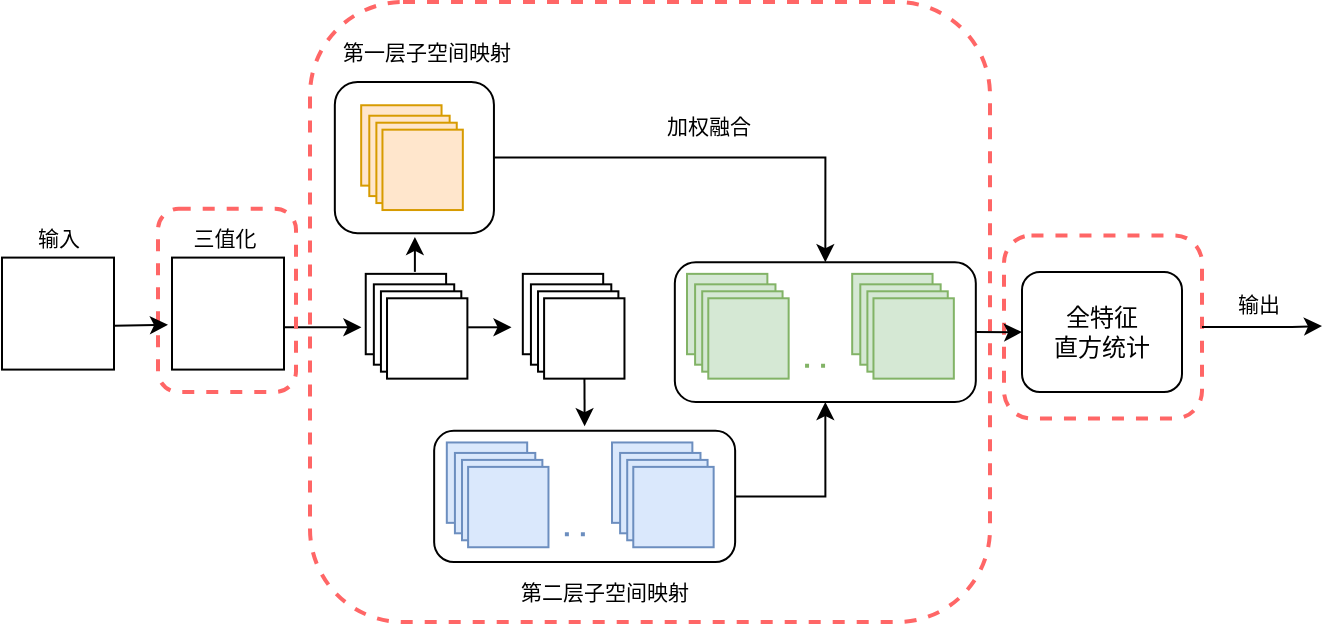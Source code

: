 <mxfile version="14.4.7" type="github">
  <diagram id="3raOUY3oFX_rAmNxmDs3" name="第 1 页">
    <mxGraphModel dx="1422" dy="802" grid="1" gridSize="10" guides="1" tooltips="1" connect="1" arrows="1" fold="1" page="1" pageScale="1" pageWidth="827" pageHeight="1169" math="0" shadow="0">
      <root>
        <mxCell id="0" />
        <mxCell id="1" parent="0" />
        <mxCell id="29HYPzocDJOvQepny2lJ-211" value="" style="rounded=1;whiteSpace=wrap;html=1;fillColor=none;dashed=1;strokeColor=#FF6666;strokeWidth=2;" parent="1" vertex="1">
          <mxGeometry x="541" y="181.69" width="99" height="91.58" as="geometry" />
        </mxCell>
        <mxCell id="29HYPzocDJOvQepny2lJ-206" value="" style="group" parent="1" vertex="1" connectable="0">
          <mxGeometry x="194" y="105" width="343" height="270" as="geometry" />
        </mxCell>
        <mxCell id="29HYPzocDJOvQepny2lJ-212" value="" style="rounded=1;whiteSpace=wrap;html=1;fillColor=none;dashed=1;strokeColor=#FF6666;strokeWidth=2;" parent="29HYPzocDJOvQepny2lJ-206" vertex="1">
          <mxGeometry y="-40" width="340" height="310" as="geometry" />
        </mxCell>
        <mxCell id="29HYPzocDJOvQepny2lJ-111" value="" style="rounded=1;whiteSpace=wrap;html=1;fillColor=none;" parent="29HYPzocDJOvQepny2lJ-206" vertex="1">
          <mxGeometry x="12.415" width="79.554" height="75.581" as="geometry" />
        </mxCell>
        <mxCell id="29HYPzocDJOvQepny2lJ-115" value="" style="whiteSpace=wrap;html=1;aspect=fixed;" parent="29HYPzocDJOvQepny2lJ-206" vertex="1">
          <mxGeometry x="27.869" y="95.93" width="40.183" height="40.183" as="geometry" />
        </mxCell>
        <mxCell id="29HYPzocDJOvQepny2lJ-116" value="" style="whiteSpace=wrap;html=1;aspect=fixed;" parent="29HYPzocDJOvQepny2lJ-206" vertex="1">
          <mxGeometry x="31.923" y="101.163" width="40.183" height="40.183" as="geometry" />
        </mxCell>
        <mxCell id="29HYPzocDJOvQepny2lJ-117" value="" style="whiteSpace=wrap;html=1;aspect=fixed;" parent="29HYPzocDJOvQepny2lJ-206" vertex="1">
          <mxGeometry x="35.47" y="104.651" width="40.183" height="40.183" as="geometry" />
        </mxCell>
        <mxCell id="29HYPzocDJOvQepny2lJ-118" value="" style="whiteSpace=wrap;html=1;aspect=fixed;" parent="29HYPzocDJOvQepny2lJ-206" vertex="1">
          <mxGeometry x="38.51" y="108.14" width="40.183" height="40.183" as="geometry" />
        </mxCell>
        <mxCell id="29HYPzocDJOvQepny2lJ-119" value="" style="endArrow=classic;html=1;" parent="29HYPzocDJOvQepny2lJ-206" edge="1">
          <mxGeometry x="-40.537" y="-1" width="36.194" height="39.062" as="geometry">
            <mxPoint x="52.445" y="94.93" as="sourcePoint" />
            <mxPoint x="52.445" y="77.488" as="targetPoint" />
          </mxGeometry>
        </mxCell>
        <mxCell id="29HYPzocDJOvQepny2lJ-120" value="" style="whiteSpace=wrap;html=1;aspect=fixed;" parent="29HYPzocDJOvQepny2lJ-206" vertex="1">
          <mxGeometry x="106.41" y="95.93" width="40.183" height="40.183" as="geometry" />
        </mxCell>
        <mxCell id="29HYPzocDJOvQepny2lJ-121" value="" style="whiteSpace=wrap;html=1;aspect=fixed;" parent="29HYPzocDJOvQepny2lJ-206" vertex="1">
          <mxGeometry x="110.464" y="101.163" width="40.183" height="40.183" as="geometry" />
        </mxCell>
        <mxCell id="29HYPzocDJOvQepny2lJ-122" value="" style="whiteSpace=wrap;html=1;aspect=fixed;" parent="29HYPzocDJOvQepny2lJ-206" vertex="1">
          <mxGeometry x="114.011" y="104.651" width="40.183" height="40.183" as="geometry" />
        </mxCell>
        <mxCell id="29HYPzocDJOvQepny2lJ-123" value="" style="whiteSpace=wrap;html=1;aspect=fixed;" parent="29HYPzocDJOvQepny2lJ-206" vertex="1">
          <mxGeometry x="117.051" y="108.14" width="40.183" height="40.183" as="geometry" />
        </mxCell>
        <mxCell id="29HYPzocDJOvQepny2lJ-124" value="" style="whiteSpace=wrap;html=1;aspect=fixed;fillColor=#ffe6cc;strokeColor=#d79b00;" parent="29HYPzocDJOvQepny2lJ-206" vertex="1">
          <mxGeometry x="25.589" y="11.628" width="40.183" height="40.183" as="geometry" />
        </mxCell>
        <mxCell id="29HYPzocDJOvQepny2lJ-125" value="" style="whiteSpace=wrap;html=1;aspect=fixed;fillColor=#ffe6cc;strokeColor=#d79b00;" parent="29HYPzocDJOvQepny2lJ-206" vertex="1">
          <mxGeometry x="29.643" y="16.86" width="40.183" height="40.183" as="geometry" />
        </mxCell>
        <mxCell id="29HYPzocDJOvQepny2lJ-126" value="" style="whiteSpace=wrap;html=1;aspect=fixed;fillColor=#ffe6cc;strokeColor=#d79b00;" parent="29HYPzocDJOvQepny2lJ-206" vertex="1">
          <mxGeometry x="33.19" y="20.349" width="40.183" height="40.183" as="geometry" />
        </mxCell>
        <mxCell id="29HYPzocDJOvQepny2lJ-127" value="" style="whiteSpace=wrap;html=1;aspect=fixed;fillColor=#ffe6cc;strokeColor=#d79b00;" parent="29HYPzocDJOvQepny2lJ-206" vertex="1">
          <mxGeometry x="36.23" y="23.837" width="40.183" height="40.183" as="geometry" />
        </mxCell>
        <mxCell id="29HYPzocDJOvQepny2lJ-128" value="" style="whiteSpace=wrap;html=1;aspect=fixed;fillColor=#dae8fc;strokeColor=#6c8ebf;" parent="29HYPzocDJOvQepny2lJ-206" vertex="1">
          <mxGeometry x="68.407" y="180.233" width="40.183" height="40.183" as="geometry" />
        </mxCell>
        <mxCell id="29HYPzocDJOvQepny2lJ-129" value="" style="whiteSpace=wrap;html=1;aspect=fixed;fillColor=#dae8fc;strokeColor=#6c8ebf;" parent="29HYPzocDJOvQepny2lJ-206" vertex="1">
          <mxGeometry x="72.46" y="185.465" width="40.183" height="40.183" as="geometry" />
        </mxCell>
        <mxCell id="29HYPzocDJOvQepny2lJ-130" value="" style="whiteSpace=wrap;html=1;aspect=fixed;fillColor=#dae8fc;strokeColor=#6c8ebf;" parent="29HYPzocDJOvQepny2lJ-206" vertex="1">
          <mxGeometry x="76.007" y="188.953" width="40.183" height="40.183" as="geometry" />
        </mxCell>
        <mxCell id="29HYPzocDJOvQepny2lJ-131" value="" style="whiteSpace=wrap;html=1;aspect=fixed;fillColor=#dae8fc;strokeColor=#6c8ebf;" parent="29HYPzocDJOvQepny2lJ-206" vertex="1">
          <mxGeometry x="79.048" y="192.442" width="40.183" height="40.183" as="geometry" />
        </mxCell>
        <mxCell id="29HYPzocDJOvQepny2lJ-132" value="" style="whiteSpace=wrap;html=1;aspect=fixed;fillColor=#dae8fc;strokeColor=#6c8ebf;" parent="29HYPzocDJOvQepny2lJ-206" vertex="1">
          <mxGeometry x="151.001" y="180.233" width="40.183" height="40.183" as="geometry" />
        </mxCell>
        <mxCell id="29HYPzocDJOvQepny2lJ-133" value="" style="whiteSpace=wrap;html=1;aspect=fixed;fillColor=#dae8fc;strokeColor=#6c8ebf;" parent="29HYPzocDJOvQepny2lJ-206" vertex="1">
          <mxGeometry x="155.055" y="185.465" width="40.183" height="40.183" as="geometry" />
        </mxCell>
        <mxCell id="29HYPzocDJOvQepny2lJ-134" value="" style="whiteSpace=wrap;html=1;aspect=fixed;fillColor=#dae8fc;strokeColor=#6c8ebf;" parent="29HYPzocDJOvQepny2lJ-206" vertex="1">
          <mxGeometry x="158.602" y="188.953" width="40.183" height="40.183" as="geometry" />
        </mxCell>
        <mxCell id="29HYPzocDJOvQepny2lJ-135" value="" style="whiteSpace=wrap;html=1;aspect=fixed;fillColor=#dae8fc;strokeColor=#6c8ebf;" parent="29HYPzocDJOvQepny2lJ-206" vertex="1">
          <mxGeometry x="161.642" y="192.442" width="40.183" height="40.183" as="geometry" />
        </mxCell>
        <mxCell id="29HYPzocDJOvQepny2lJ-136" value="" style="endArrow=classic;html=1;" parent="29HYPzocDJOvQepny2lJ-206" source="29HYPzocDJOvQepny2lJ-123" edge="1">
          <mxGeometry x="-40.537" width="36.194" height="39.062" as="geometry">
            <mxPoint x="137.32" y="154.651" as="sourcePoint" />
            <mxPoint x="137.32" y="172.093" as="targetPoint" />
          </mxGeometry>
        </mxCell>
        <mxCell id="29HYPzocDJOvQepny2lJ-137" value="" style="endArrow=none;dashed=1;html=1;dashPattern=1 3;strokeWidth=2;fillColor=#dae8fc;strokeColor=#6c8ebf;" parent="29HYPzocDJOvQepny2lJ-206" edge="1">
          <mxGeometry x="-40.537" width="36.194" height="39.062" as="geometry">
            <mxPoint x="127.439" y="226.163" as="sourcePoint" />
            <mxPoint x="141.12" y="226.163" as="targetPoint" />
          </mxGeometry>
        </mxCell>
        <mxCell id="29HYPzocDJOvQepny2lJ-138" value="" style="rounded=1;whiteSpace=wrap;html=1;fillColor=none;" parent="29HYPzocDJOvQepny2lJ-206" vertex="1">
          <mxGeometry x="62.073" y="174.42" width="150.496" height="65.58" as="geometry" />
        </mxCell>
        <mxCell id="29HYPzocDJOvQepny2lJ-139" value="" style="whiteSpace=wrap;html=1;aspect=fixed;fillColor=#d5e8d4;strokeColor=#82b366;" parent="29HYPzocDJOvQepny2lJ-206" vertex="1">
          <mxGeometry x="188.498" y="95.93" width="40.183" height="40.183" as="geometry" />
        </mxCell>
        <mxCell id="29HYPzocDJOvQepny2lJ-140" value="" style="whiteSpace=wrap;html=1;aspect=fixed;fillColor=#d5e8d4;strokeColor=#82b366;" parent="29HYPzocDJOvQepny2lJ-206" vertex="1">
          <mxGeometry x="192.552" y="101.163" width="40.183" height="40.183" as="geometry" />
        </mxCell>
        <mxCell id="29HYPzocDJOvQepny2lJ-141" value="" style="whiteSpace=wrap;html=1;aspect=fixed;fillColor=#d5e8d4;strokeColor=#82b366;" parent="29HYPzocDJOvQepny2lJ-206" vertex="1">
          <mxGeometry x="196.099" y="104.651" width="40.183" height="40.183" as="geometry" />
        </mxCell>
        <mxCell id="29HYPzocDJOvQepny2lJ-142" value="" style="whiteSpace=wrap;html=1;aspect=fixed;fillColor=#d5e8d4;strokeColor=#82b366;" parent="29HYPzocDJOvQepny2lJ-206" vertex="1">
          <mxGeometry x="199.139" y="108.14" width="40.183" height="40.183" as="geometry" />
        </mxCell>
        <mxCell id="29HYPzocDJOvQepny2lJ-143" value="" style="whiteSpace=wrap;html=1;aspect=fixed;fillColor=#d5e8d4;strokeColor=#82b366;" parent="29HYPzocDJOvQepny2lJ-206" vertex="1">
          <mxGeometry x="271.093" y="95.93" width="40.183" height="40.183" as="geometry" />
        </mxCell>
        <mxCell id="29HYPzocDJOvQepny2lJ-144" value="" style="whiteSpace=wrap;html=1;aspect=fixed;fillColor=#d5e8d4;strokeColor=#82b366;" parent="29HYPzocDJOvQepny2lJ-206" vertex="1">
          <mxGeometry x="275.146" y="101.163" width="40.183" height="40.183" as="geometry" />
        </mxCell>
        <mxCell id="29HYPzocDJOvQepny2lJ-145" value="" style="whiteSpace=wrap;html=1;aspect=fixed;fillColor=#d5e8d4;strokeColor=#82b366;" parent="29HYPzocDJOvQepny2lJ-206" vertex="1">
          <mxGeometry x="278.693" y="104.651" width="40.183" height="40.183" as="geometry" />
        </mxCell>
        <mxCell id="29HYPzocDJOvQepny2lJ-146" value="" style="whiteSpace=wrap;html=1;aspect=fixed;fillColor=#d5e8d4;strokeColor=#82b366;" parent="29HYPzocDJOvQepny2lJ-206" vertex="1">
          <mxGeometry x="281.734" y="108.14" width="40.183" height="40.183" as="geometry" />
        </mxCell>
        <mxCell id="29HYPzocDJOvQepny2lJ-147" value="" style="endArrow=none;dashed=1;html=1;dashPattern=1 3;strokeWidth=2;fillColor=#d5e8d4;strokeColor=#82b366;" parent="29HYPzocDJOvQepny2lJ-206" edge="1">
          <mxGeometry x="-40.537" width="36.194" height="39.062" as="geometry">
            <mxPoint x="247.53" y="141.86" as="sourcePoint" />
            <mxPoint x="261.212" y="141.86" as="targetPoint" />
          </mxGeometry>
        </mxCell>
        <mxCell id="29HYPzocDJOvQepny2lJ-149" value="" style="rounded=1;whiteSpace=wrap;html=1;fillColor=none;" parent="29HYPzocDJOvQepny2lJ-206" vertex="1">
          <mxGeometry x="182.415" y="90.12" width="150.496" height="69.88" as="geometry" />
        </mxCell>
        <mxCell id="29HYPzocDJOvQepny2lJ-150" style="edgeStyle=orthogonalEdgeStyle;rounded=0;orthogonalLoop=1;jettySize=auto;html=1;exitX=1;exitY=0.5;exitDx=0;exitDy=0;entryX=0.5;entryY=0;entryDx=0;entryDy=0;" parent="29HYPzocDJOvQepny2lJ-206" source="29HYPzocDJOvQepny2lJ-111" target="29HYPzocDJOvQepny2lJ-149" edge="1">
          <mxGeometry x="-40.537" as="geometry" />
        </mxCell>
        <mxCell id="29HYPzocDJOvQepny2lJ-151" style="edgeStyle=orthogonalEdgeStyle;rounded=0;orthogonalLoop=1;jettySize=auto;html=1;exitX=1;exitY=0.5;exitDx=0;exitDy=0;entryX=0.5;entryY=1;entryDx=0;entryDy=0;" parent="29HYPzocDJOvQepny2lJ-206" source="29HYPzocDJOvQepny2lJ-138" target="29HYPzocDJOvQepny2lJ-149" edge="1">
          <mxGeometry x="-40.537" as="geometry" />
        </mxCell>
        <mxCell id="29HYPzocDJOvQepny2lJ-152" value="" style="endArrow=classic;html=1;exitX=0.862;exitY=0.647;exitDx=0;exitDy=0;exitPerimeter=0;" parent="29HYPzocDJOvQepny2lJ-206" edge="1">
          <mxGeometry x="-36.537" width="36.194" height="39.062" as="geometry">
            <mxPoint x="-13.04" y="122.672" as="sourcePoint" />
            <mxPoint x="25.716" y="122.648" as="targetPoint" />
          </mxGeometry>
        </mxCell>
        <mxCell id="29HYPzocDJOvQepny2lJ-153" value="" style="endArrow=classic;html=1;" parent="29HYPzocDJOvQepny2lJ-206" edge="1">
          <mxGeometry x="-40.537" width="36.194" height="39.062" as="geometry">
            <mxPoint x="79.048" y="122.648" as="sourcePoint" />
            <mxPoint x="100.764" y="122.648" as="targetPoint" />
          </mxGeometry>
        </mxCell>
        <mxCell id="29HYPzocDJOvQepny2lJ-154" value="加权融合" style="text;html=1;align=center;verticalAlign=middle;resizable=0;points=[];autosize=1;fontSize=10.5;" parent="29HYPzocDJOvQepny2lJ-206" vertex="1">
          <mxGeometry x="168.504" y="11.63" width="60" height="20" as="geometry" />
        </mxCell>
        <mxCell id="29HYPzocDJOvQepny2lJ-113" value="第二层子空间映射" style="text;html=1;align=center;verticalAlign=middle;resizable=0;points=[];autosize=1;fontSize=10.5;" parent="29HYPzocDJOvQepny2lJ-206" vertex="1">
          <mxGeometry x="91.964" y="245" width="110" height="20" as="geometry" />
        </mxCell>
        <mxCell id="29HYPzocDJOvQepny2lJ-210" value="" style="rounded=1;whiteSpace=wrap;html=1;fillColor=none;dashed=1;strokeColor=#FF6666;strokeWidth=2;" parent="1" vertex="1">
          <mxGeometry x="118" y="168.42" width="69" height="91.58" as="geometry" />
        </mxCell>
        <mxCell id="29HYPzocDJOvQepny2lJ-112" value="第一层子空间映射" style="text;html=1;align=center;verticalAlign=middle;resizable=0;points=[];autosize=1;fontSize=10.5;" parent="1" vertex="1">
          <mxGeometry x="197" y="80" width="110" height="20" as="geometry" />
        </mxCell>
        <mxCell id="29HYPzocDJOvQepny2lJ-114" value="" style="whiteSpace=wrap;html=1;aspect=fixed;" parent="1" vertex="1">
          <mxGeometry x="125" y="192.793" width="56" height="56" as="geometry" />
        </mxCell>
        <mxCell id="29HYPzocDJOvQepny2lJ-155" value="三值化" style="text;html=1;align=center;verticalAlign=middle;resizable=0;points=[];autosize=1;fontSize=10.5;" parent="1" vertex="1">
          <mxGeometry x="126" y="172.79" width="50" height="20" as="geometry" />
        </mxCell>
        <mxCell id="29HYPzocDJOvQepny2lJ-156" value="输出" style="text;html=1;align=center;verticalAlign=middle;resizable=0;points=[];autosize=1;fontSize=10.5;" parent="1" vertex="1">
          <mxGeometry x="648" y="206.21" width="40" height="20" as="geometry" />
        </mxCell>
        <mxCell id="29HYPzocDJOvQepny2lJ-157" value="" style="whiteSpace=wrap;html=1;aspect=fixed;" parent="1" vertex="1">
          <mxGeometry x="40" y="192.793" width="56" height="56" as="geometry" />
        </mxCell>
        <mxCell id="29HYPzocDJOvQepny2lJ-158" value="输入" style="text;html=1;align=center;verticalAlign=middle;resizable=0;points=[];autosize=1;fontSize=10.5;" parent="1" vertex="1">
          <mxGeometry x="48" y="172.79" width="40" height="20" as="geometry" />
        </mxCell>
        <mxCell id="29HYPzocDJOvQepny2lJ-160" value="" style="endArrow=classic;html=1;exitX=0.997;exitY=0.609;exitDx=0;exitDy=0;exitPerimeter=0;" parent="1" source="29HYPzocDJOvQepny2lJ-157" edge="1">
          <mxGeometry x="37" y="69.43" width="50" height="50" as="geometry">
            <mxPoint x="100" y="226" as="sourcePoint" />
            <mxPoint x="123" y="226.42" as="targetPoint" />
          </mxGeometry>
        </mxCell>
        <mxCell id="29HYPzocDJOvQepny2lJ-161" value="全特征&lt;br&gt;直方统计" style="rounded=1;whiteSpace=wrap;html=1;" parent="1" vertex="1">
          <mxGeometry x="550" y="200" width="80" height="60" as="geometry" />
        </mxCell>
        <mxCell id="29HYPzocDJOvQepny2lJ-208" style="edgeStyle=orthogonalEdgeStyle;rounded=0;orthogonalLoop=1;jettySize=auto;html=1;exitX=1;exitY=0.5;exitDx=0;exitDy=0;" parent="1" source="29HYPzocDJOvQepny2lJ-149" target="29HYPzocDJOvQepny2lJ-161" edge="1">
          <mxGeometry x="134" y="70" as="geometry">
            <mxPoint x="694" y="233.721" as="targetPoint" />
            <mxPoint x="527" y="230.06" as="sourcePoint" />
          </mxGeometry>
        </mxCell>
        <mxCell id="29HYPzocDJOvQepny2lJ-209" style="edgeStyle=orthogonalEdgeStyle;rounded=0;orthogonalLoop=1;jettySize=auto;html=1;exitX=1;exitY=0.5;exitDx=0;exitDy=0;" parent="1" edge="1">
          <mxGeometry x="247" y="67.4" as="geometry">
            <mxPoint x="700" y="226.98" as="targetPoint" />
            <mxPoint x="640" y="227.46" as="sourcePoint" />
            <Array as="points">
              <mxPoint x="685" y="227.98" />
              <mxPoint x="730" y="226.98" />
            </Array>
          </mxGeometry>
        </mxCell>
      </root>
    </mxGraphModel>
  </diagram>
</mxfile>

